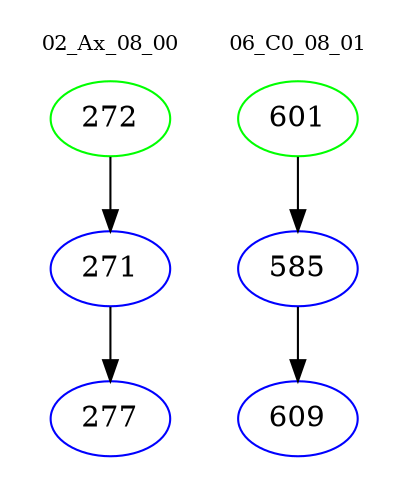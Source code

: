 digraph{
subgraph cluster_0 {
color = white
label = "02_Ax_08_00";
fontsize=10;
T0_272 [label="272", color="green"]
T0_272 -> T0_271 [color="black"]
T0_271 [label="271", color="blue"]
T0_271 -> T0_277 [color="black"]
T0_277 [label="277", color="blue"]
}
subgraph cluster_1 {
color = white
label = "06_C0_08_01";
fontsize=10;
T1_601 [label="601", color="green"]
T1_601 -> T1_585 [color="black"]
T1_585 [label="585", color="blue"]
T1_585 -> T1_609 [color="black"]
T1_609 [label="609", color="blue"]
}
}
